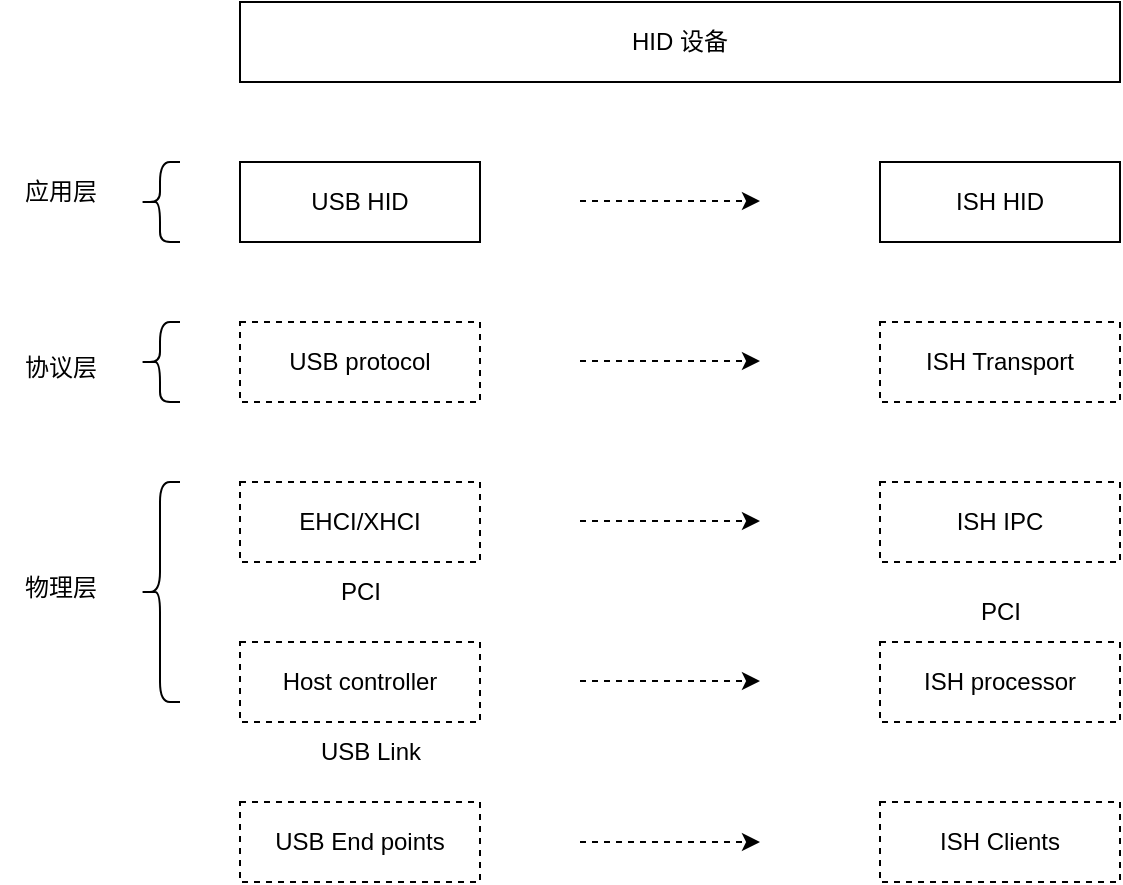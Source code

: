 <mxfile version="24.4.6" type="github" pages="2">
  <diagram name="框架对比" id="Mw3vE7-5748PPqASYoQp">
    <mxGraphModel dx="954" dy="558" grid="1" gridSize="10" guides="1" tooltips="1" connect="1" arrows="1" fold="1" page="1" pageScale="1" pageWidth="1169" pageHeight="827" math="0" shadow="0">
      <root>
        <mxCell id="0" />
        <mxCell id="1" parent="0" />
        <mxCell id="9b0zC9YmSiK7THfdG9Im-1" value="USB HID" style="rounded=0;whiteSpace=wrap;html=1;" vertex="1" parent="1">
          <mxGeometry x="160" y="160" width="120" height="40" as="geometry" />
        </mxCell>
        <mxCell id="9b0zC9YmSiK7THfdG9Im-2" value="USB protocol" style="rounded=0;whiteSpace=wrap;html=1;dashed=1;" vertex="1" parent="1">
          <mxGeometry x="160" y="240" width="120" height="40" as="geometry" />
        </mxCell>
        <mxCell id="9b0zC9YmSiK7THfdG9Im-3" value="EHCI/XHCI" style="rounded=0;whiteSpace=wrap;html=1;dashed=1;" vertex="1" parent="1">
          <mxGeometry x="160" y="320" width="120" height="40" as="geometry" />
        </mxCell>
        <mxCell id="9b0zC9YmSiK7THfdG9Im-4" value="Host controller" style="rounded=0;whiteSpace=wrap;html=1;dashed=1;" vertex="1" parent="1">
          <mxGeometry x="160" y="400" width="120" height="40" as="geometry" />
        </mxCell>
        <mxCell id="9b0zC9YmSiK7THfdG9Im-5" value="USB End points" style="rounded=0;whiteSpace=wrap;html=1;dashed=1;" vertex="1" parent="1">
          <mxGeometry x="160" y="480" width="120" height="40" as="geometry" />
        </mxCell>
        <mxCell id="9b0zC9YmSiK7THfdG9Im-6" value="ISH HID" style="rounded=0;whiteSpace=wrap;html=1;" vertex="1" parent="1">
          <mxGeometry x="480" y="160" width="120" height="40" as="geometry" />
        </mxCell>
        <mxCell id="9b0zC9YmSiK7THfdG9Im-7" value="ISH Transport" style="rounded=0;whiteSpace=wrap;html=1;dashed=1;" vertex="1" parent="1">
          <mxGeometry x="480" y="240" width="120" height="40" as="geometry" />
        </mxCell>
        <mxCell id="9b0zC9YmSiK7THfdG9Im-8" value="ISH IPC" style="rounded=0;whiteSpace=wrap;html=1;dashed=1;" vertex="1" parent="1">
          <mxGeometry x="480" y="320" width="120" height="40" as="geometry" />
        </mxCell>
        <mxCell id="9b0zC9YmSiK7THfdG9Im-9" value="PCI" style="text;html=1;align=center;verticalAlign=middle;resizable=0;points=[];autosize=1;strokeColor=none;fillColor=none;" vertex="1" parent="1">
          <mxGeometry x="200" y="360" width="40" height="30" as="geometry" />
        </mxCell>
        <mxCell id="9b0zC9YmSiK7THfdG9Im-10" value="PCI" style="text;html=1;align=center;verticalAlign=middle;resizable=0;points=[];autosize=1;strokeColor=none;fillColor=none;" vertex="1" parent="1">
          <mxGeometry x="520" y="370" width="40" height="30" as="geometry" />
        </mxCell>
        <mxCell id="9b0zC9YmSiK7THfdG9Im-11" value="ISH processor" style="rounded=0;whiteSpace=wrap;html=1;dashed=1;" vertex="1" parent="1">
          <mxGeometry x="480" y="400" width="120" height="40" as="geometry" />
        </mxCell>
        <mxCell id="9b0zC9YmSiK7THfdG9Im-12" value="ISH Clients" style="rounded=0;whiteSpace=wrap;html=1;dashed=1;" vertex="1" parent="1">
          <mxGeometry x="480" y="480" width="120" height="40" as="geometry" />
        </mxCell>
        <mxCell id="9b0zC9YmSiK7THfdG9Im-13" value="USB Link" style="text;html=1;align=center;verticalAlign=middle;resizable=0;points=[];autosize=1;strokeColor=none;fillColor=none;" vertex="1" parent="1">
          <mxGeometry x="190" y="440" width="70" height="30" as="geometry" />
        </mxCell>
        <mxCell id="9b0zC9YmSiK7THfdG9Im-14" value="" style="endArrow=classic;html=1;rounded=0;dashed=1;" edge="1" parent="1">
          <mxGeometry width="50" height="50" relative="1" as="geometry">
            <mxPoint x="330" y="179.5" as="sourcePoint" />
            <mxPoint x="420" y="179.5" as="targetPoint" />
          </mxGeometry>
        </mxCell>
        <mxCell id="9b0zC9YmSiK7THfdG9Im-15" value="" style="endArrow=classic;html=1;rounded=0;dashed=1;" edge="1" parent="1">
          <mxGeometry width="50" height="50" relative="1" as="geometry">
            <mxPoint x="330" y="259.5" as="sourcePoint" />
            <mxPoint x="420" y="259.5" as="targetPoint" />
          </mxGeometry>
        </mxCell>
        <mxCell id="9b0zC9YmSiK7THfdG9Im-16" value="" style="endArrow=classic;html=1;rounded=0;dashed=1;" edge="1" parent="1">
          <mxGeometry width="50" height="50" relative="1" as="geometry">
            <mxPoint x="330" y="339.5" as="sourcePoint" />
            <mxPoint x="420" y="339.5" as="targetPoint" />
          </mxGeometry>
        </mxCell>
        <mxCell id="9b0zC9YmSiK7THfdG9Im-17" value="" style="endArrow=classic;html=1;rounded=0;dashed=1;" edge="1" parent="1">
          <mxGeometry width="50" height="50" relative="1" as="geometry">
            <mxPoint x="330" y="419.5" as="sourcePoint" />
            <mxPoint x="420" y="419.5" as="targetPoint" />
          </mxGeometry>
        </mxCell>
        <mxCell id="9b0zC9YmSiK7THfdG9Im-18" value="" style="endArrow=classic;html=1;rounded=0;dashed=1;" edge="1" parent="1">
          <mxGeometry width="50" height="50" relative="1" as="geometry">
            <mxPoint x="330" y="500" as="sourcePoint" />
            <mxPoint x="420" y="500" as="targetPoint" />
          </mxGeometry>
        </mxCell>
        <mxCell id="9iW8_Fb8OWuSpbquWous-1" value="HID 设备" style="rounded=0;whiteSpace=wrap;html=1;" vertex="1" parent="1">
          <mxGeometry x="160" y="80" width="440" height="40" as="geometry" />
        </mxCell>
        <mxCell id="9iW8_Fb8OWuSpbquWous-2" value="" style="shape=curlyBracket;whiteSpace=wrap;html=1;rounded=1;labelPosition=left;verticalLabelPosition=middle;align=right;verticalAlign=middle;" vertex="1" parent="1">
          <mxGeometry x="110" y="160" width="20" height="40" as="geometry" />
        </mxCell>
        <mxCell id="9iW8_Fb8OWuSpbquWous-3" value="应用层" style="text;html=1;align=center;verticalAlign=middle;resizable=0;points=[];autosize=1;strokeColor=none;fillColor=none;" vertex="1" parent="1">
          <mxGeometry x="40" y="160" width="60" height="30" as="geometry" />
        </mxCell>
        <mxCell id="9iW8_Fb8OWuSpbquWous-4" value="" style="shape=curlyBracket;whiteSpace=wrap;html=1;rounded=1;labelPosition=left;verticalLabelPosition=middle;align=right;verticalAlign=middle;" vertex="1" parent="1">
          <mxGeometry x="110" y="240" width="20" height="40" as="geometry" />
        </mxCell>
        <mxCell id="9iW8_Fb8OWuSpbquWous-5" value="协议层" style="text;html=1;align=center;verticalAlign=middle;resizable=0;points=[];autosize=1;strokeColor=none;fillColor=none;" vertex="1" parent="1">
          <mxGeometry x="40" y="248" width="60" height="30" as="geometry" />
        </mxCell>
        <mxCell id="9iW8_Fb8OWuSpbquWous-6" value="" style="shape=curlyBracket;whiteSpace=wrap;html=1;rounded=1;labelPosition=left;verticalLabelPosition=middle;align=right;verticalAlign=middle;" vertex="1" parent="1">
          <mxGeometry x="110" y="320" width="20" height="110" as="geometry" />
        </mxCell>
        <mxCell id="9iW8_Fb8OWuSpbquWous-7" value="物理层" style="text;html=1;align=center;verticalAlign=middle;resizable=0;points=[];autosize=1;strokeColor=none;fillColor=none;" vertex="1" parent="1">
          <mxGeometry x="40" y="358" width="60" height="30" as="geometry" />
        </mxCell>
      </root>
    </mxGraphModel>
  </diagram>
  <diagram id="wBldfdslJsbk1nhoAJDR" name="协议处理">
    <mxGraphModel dx="954" dy="558" grid="1" gridSize="10" guides="1" tooltips="1" connect="1" arrows="1" fold="1" page="1" pageScale="1" pageWidth="1169" pageHeight="827" math="0" shadow="0">
      <root>
        <mxCell id="0" />
        <mxCell id="1" parent="0" />
        <mxCell id="UZ6I1xLvl7chqDdeZcAk-4" value="HID-ISH-CLN" style="html=1;whiteSpace=wrap;" vertex="1" parent="1">
          <mxGeometry x="120" y="40" width="110" height="40" as="geometry" />
        </mxCell>
      </root>
    </mxGraphModel>
  </diagram>
</mxfile>

